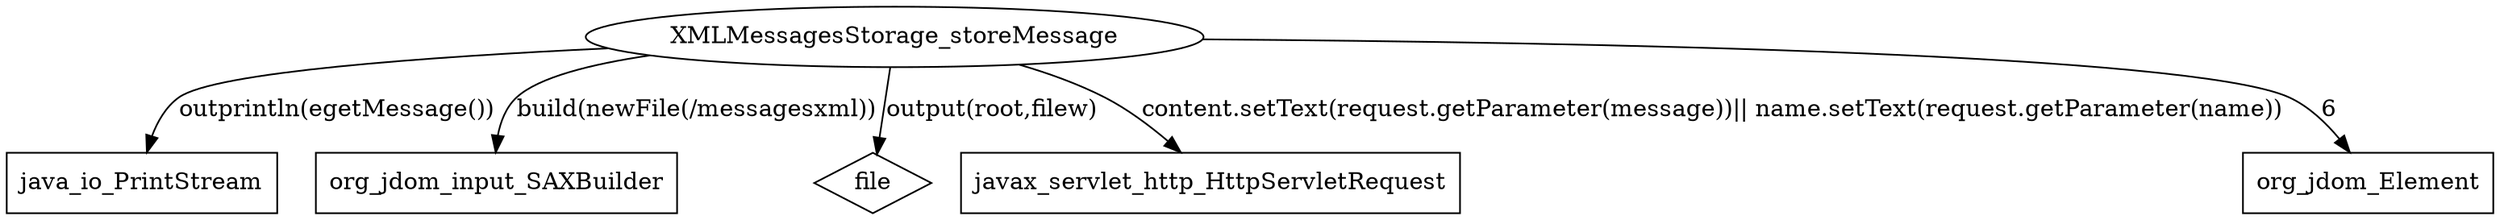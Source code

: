 digraph G{
    XMLMessagesStorage_storeMessage -> java_io_PrintStream [label="outprintln(egetMessage())"];
    XMLMessagesStorage_storeMessage -> org_jdom_input_SAXBuilder [label="build(newFile(/messagesxml))"];
    XMLMessagesStorage_storeMessage -> file [label="output(root,filew)"];
    XMLMessagesStorage_storeMessage -> javax_servlet_http_HttpServletRequest [label="content.setText(request.getParameter(message))|| name.setText(request.getParameter(name))"];
    XMLMessagesStorage_storeMessage -> org_jdom_Element [label="6"];


    org_jdom_input_SAXBuilder [shape=box];
    java_io_PrintStream [shape=box];
    file [shape=diamond];
    XMLMessagesStorage_storeMessage [shape=ellipse];
    org_jdom_Element [shape=box];
    javax_servlet_http_HttpServletRequest [shape=box];
}
